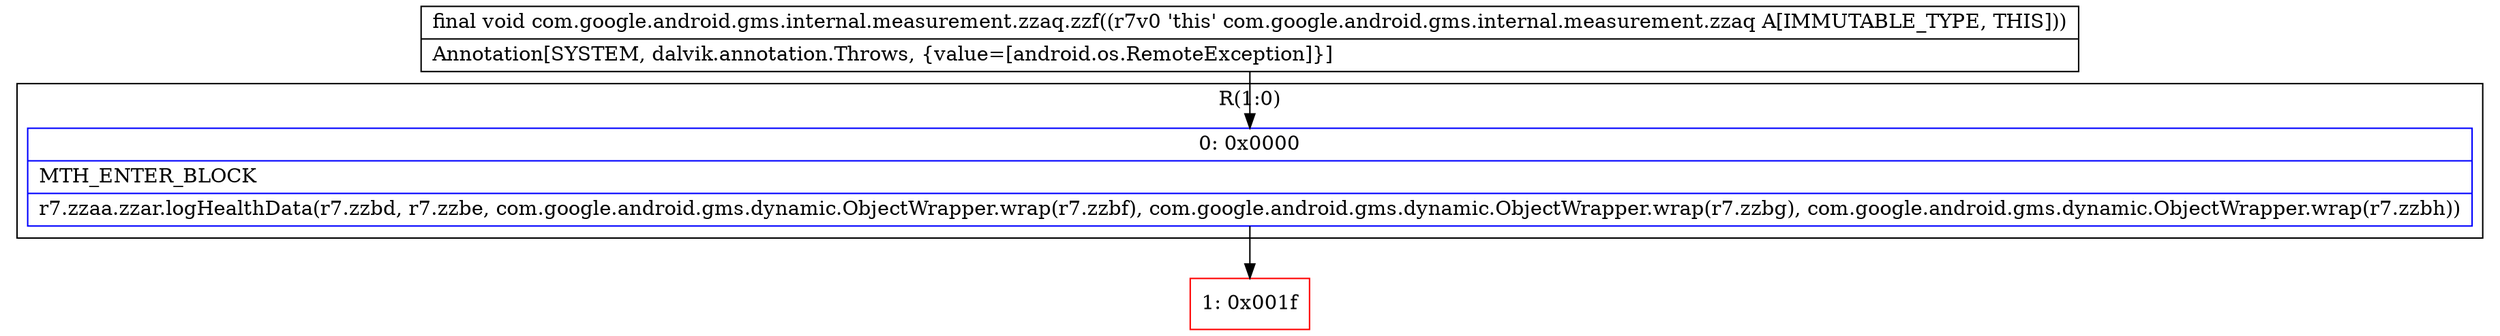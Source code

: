 digraph "CFG forcom.google.android.gms.internal.measurement.zzaq.zzf()V" {
subgraph cluster_Region_346728275 {
label = "R(1:0)";
node [shape=record,color=blue];
Node_0 [shape=record,label="{0\:\ 0x0000|MTH_ENTER_BLOCK\l|r7.zzaa.zzar.logHealthData(r7.zzbd, r7.zzbe, com.google.android.gms.dynamic.ObjectWrapper.wrap(r7.zzbf), com.google.android.gms.dynamic.ObjectWrapper.wrap(r7.zzbg), com.google.android.gms.dynamic.ObjectWrapper.wrap(r7.zzbh))\l}"];
}
Node_1 [shape=record,color=red,label="{1\:\ 0x001f}"];
MethodNode[shape=record,label="{final void com.google.android.gms.internal.measurement.zzaq.zzf((r7v0 'this' com.google.android.gms.internal.measurement.zzaq A[IMMUTABLE_TYPE, THIS]))  | Annotation[SYSTEM, dalvik.annotation.Throws, \{value=[android.os.RemoteException]\}]\l}"];
MethodNode -> Node_0;
Node_0 -> Node_1;
}

